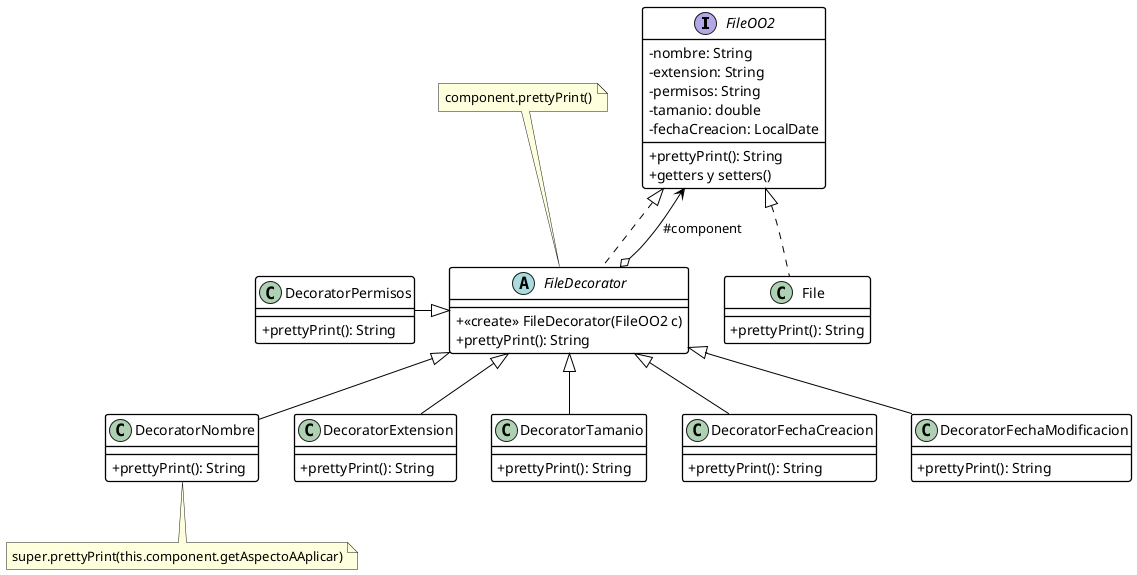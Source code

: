 @startuml ej2
skinparam ClassBackgroundColor transparent
skinparam classAttributeIconSize 0 
skinparam ClassBorderThickness 1.3
skinparam ClassBorderColor Black
skinparam ArrowColor Black
skinparam shadowing false

interface FileOO2{
    -nombre: String
    -extension: String
    -permisos: String
    -tamanio: double
    -fechaCreacion: LocalDate
    +prettyPrint(): String
    +getters y setters()
}

class File implements FileOO2{
    +prettyPrint(): String
}


abstract FileDecorator implements FileOO2{
    +<<create>> FileDecorator(FileOO2 c)
    +prettyPrint(): String
}
FileOO2 <--o FileDecorator : #component
note "component.prettyPrint()" as N1
FileDecorator .u. N1

class DecoratorNombre extends FileDecorator{
    +prettyPrint(): String
}
note "super.prettyPrint(this.component.getAspectoAAplicar)" as N2
N2 .u. DecoratorNombre

class DecoratorExtension extends FileDecorator{
    +prettyPrint(): String
}

class DecoratorTamanio extends FileDecorator{
    +prettyPrint(): String
}

class DecoratorFechaCreacion extends FileDecorator{
    +prettyPrint(): String
}

class DecoratorFechaModificacion extends FileDecorator{
    +prettyPrint(): String
}

class DecoratorPermisos{
    +prettyPrint(): String
}
FileDecorator <|-l- DecoratorPermisos

@enduml